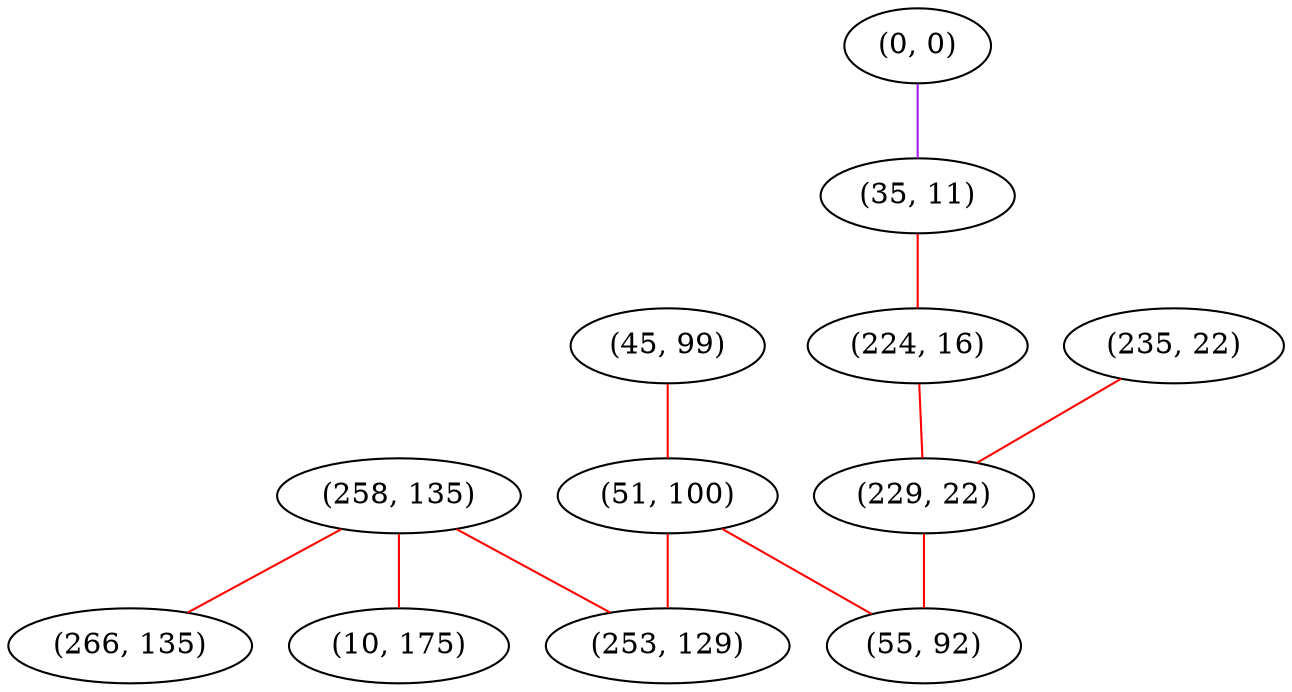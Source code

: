 graph "" {
"(258, 135)";
"(0, 0)";
"(45, 99)";
"(266, 135)";
"(51, 100)";
"(35, 11)";
"(235, 22)";
"(10, 175)";
"(253, 129)";
"(224, 16)";
"(229, 22)";
"(55, 92)";
"(258, 135)" -- "(10, 175)"  [color=red, key=0, weight=1];
"(258, 135)" -- "(266, 135)"  [color=red, key=0, weight=1];
"(258, 135)" -- "(253, 129)"  [color=red, key=0, weight=1];
"(0, 0)" -- "(35, 11)"  [color=purple, key=0, weight=4];
"(45, 99)" -- "(51, 100)"  [color=red, key=0, weight=1];
"(51, 100)" -- "(55, 92)"  [color=red, key=0, weight=1];
"(51, 100)" -- "(253, 129)"  [color=red, key=0, weight=1];
"(35, 11)" -- "(224, 16)"  [color=red, key=0, weight=1];
"(235, 22)" -- "(229, 22)"  [color=red, key=0, weight=1];
"(224, 16)" -- "(229, 22)"  [color=red, key=0, weight=1];
"(229, 22)" -- "(55, 92)"  [color=red, key=0, weight=1];
}
